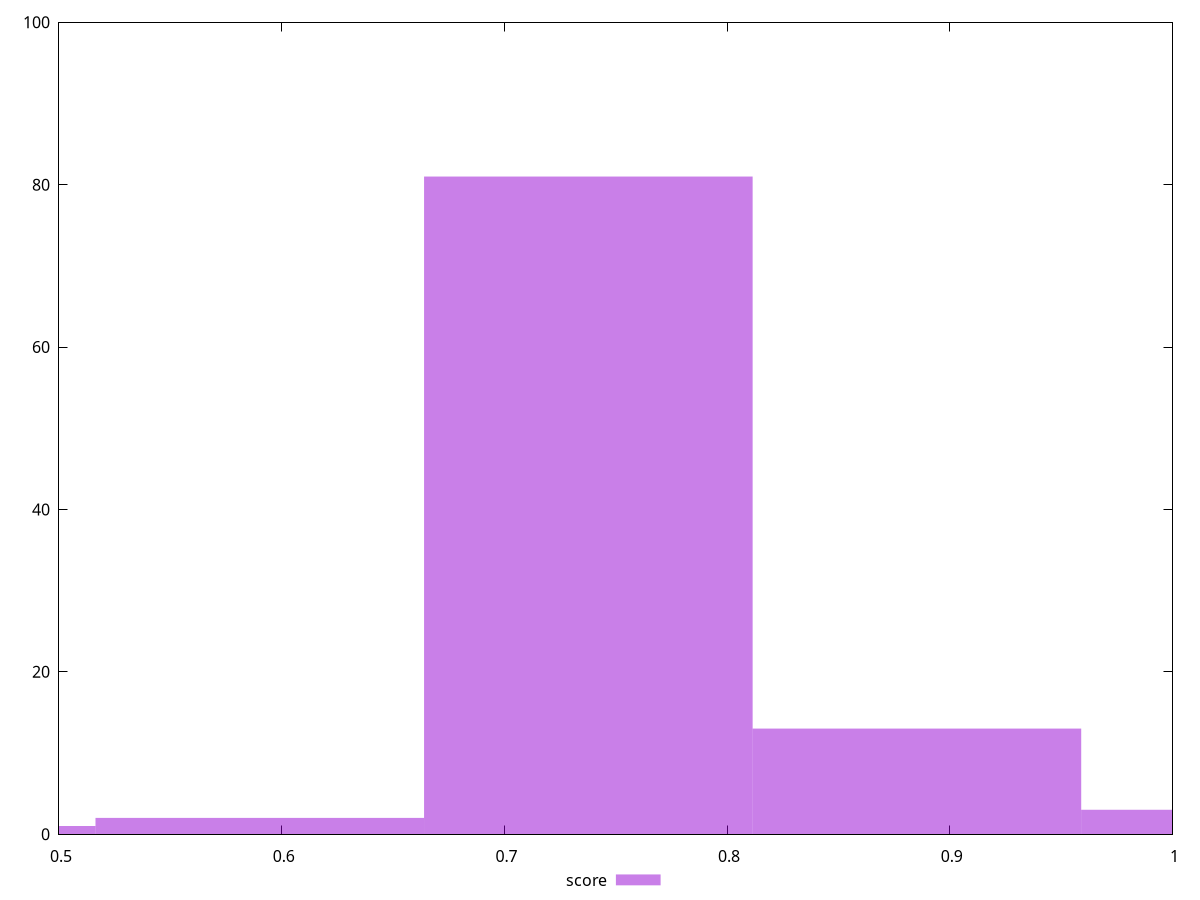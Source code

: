 reset

$score <<EOF
0.7376969377536403 81
0.8852363253043685 13
0.5901575502029123 2
1.0327757128550965 3
0.44261816265218423 1
EOF

set key outside below
set boxwidth 0.14753938755072807
set xrange [0.5:1]
set yrange [0:100]
set trange [0:100]
set style fill transparent solid 0.5 noborder
set terminal svg size 640, 490 enhanced background rgb 'white'
set output "report_00013_2021-02-09T12-04-24.940Z/unused-css-rules/samples/pages+cached+noadtech+nomedia/score/histogram.svg"

plot $score title "score" with boxes

reset
